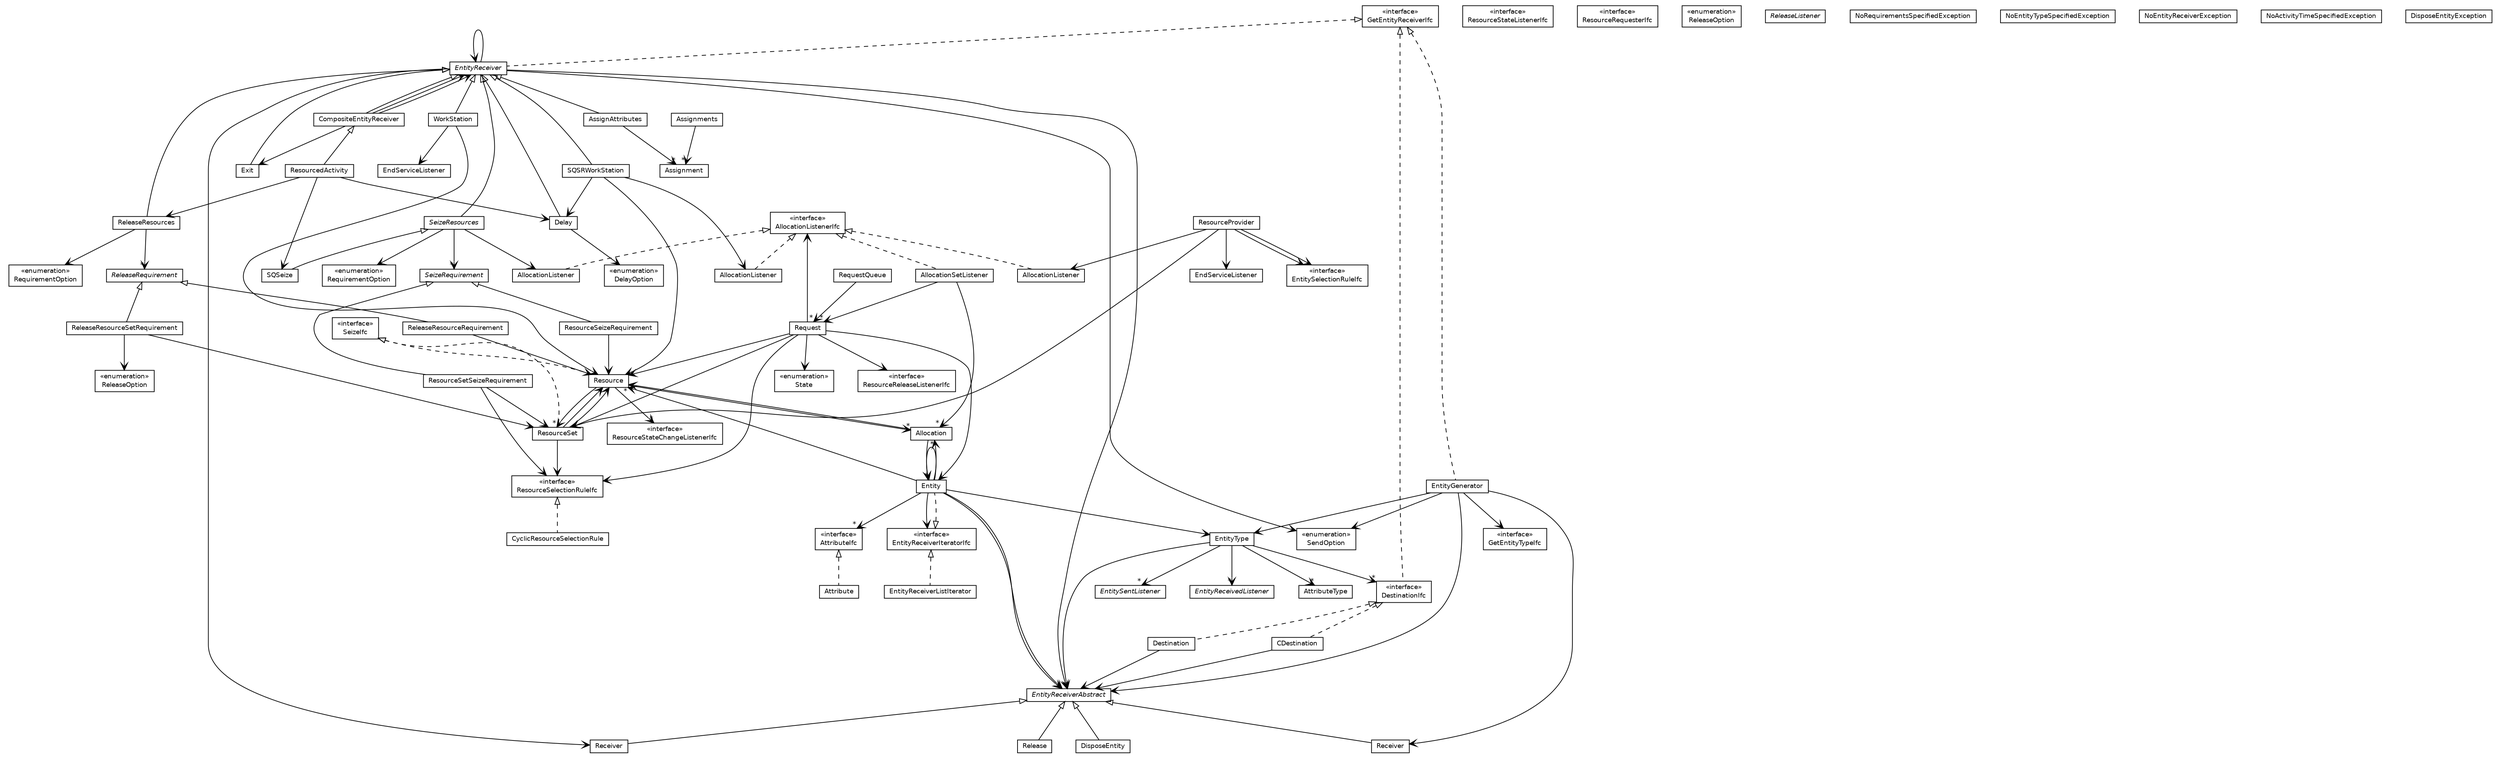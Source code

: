 #!/usr/local/bin/dot
#
# Class diagram 
# Generated by UMLGraph version 5.4 (http://www.umlgraph.org/)
#

digraph G {
	edge [fontname="Helvetica",fontsize=10,labelfontname="Helvetica",labelfontsize=10];
	node [fontname="Helvetica",fontsize=10,shape=plaintext];
	nodesep=0.25;
	ranksep=0.5;
	// jsl.modeling.elements.resource.WorkStation
	c3236 [label=<<table title="jsl.modeling.elements.resource.WorkStation" border="0" cellborder="1" cellspacing="0" cellpadding="2" port="p" href="./WorkStation.html">
		<tr><td><table border="0" cellspacing="0" cellpadding="1">
<tr><td align="center" balign="center"> WorkStation </td></tr>
		</table></td></tr>
		</table>>, URL="./WorkStation.html", fontname="Helvetica", fontcolor="black", fontsize=9.0];
	// jsl.modeling.elements.resource.WorkStation.EndServiceListener
	c3237 [label=<<table title="jsl.modeling.elements.resource.WorkStation.EndServiceListener" border="0" cellborder="1" cellspacing="0" cellpadding="2" port="p" href="./WorkStation.EndServiceListener.html">
		<tr><td><table border="0" cellspacing="0" cellpadding="1">
<tr><td align="center" balign="center"> EndServiceListener </td></tr>
		</table></td></tr>
		</table>>, URL="./WorkStation.EndServiceListener.html", fontname="Helvetica", fontcolor="black", fontsize=9.0];
	// jsl.modeling.elements.resource.SQSRWorkStation
	c3238 [label=<<table title="jsl.modeling.elements.resource.SQSRWorkStation" border="0" cellborder="1" cellspacing="0" cellpadding="2" port="p" href="./SQSRWorkStation.html">
		<tr><td><table border="0" cellspacing="0" cellpadding="1">
<tr><td align="center" balign="center"> SQSRWorkStation </td></tr>
		</table></td></tr>
		</table>>, URL="./SQSRWorkStation.html", fontname="Helvetica", fontcolor="black", fontsize=9.0];
	// jsl.modeling.elements.resource.SQSRWorkStation.AllocationListener
	c3239 [label=<<table title="jsl.modeling.elements.resource.SQSRWorkStation.AllocationListener" border="0" cellborder="1" cellspacing="0" cellpadding="2" port="p" href="./SQSRWorkStation.AllocationListener.html">
		<tr><td><table border="0" cellspacing="0" cellpadding="1">
<tr><td align="center" balign="center"> AllocationListener </td></tr>
		</table></td></tr>
		</table>>, URL="./SQSRWorkStation.AllocationListener.html", fontname="Helvetica", fontcolor="black", fontsize=9.0];
	// jsl.modeling.elements.resource.SQSRWorkStation.Release
	c3240 [label=<<table title="jsl.modeling.elements.resource.SQSRWorkStation.Release" border="0" cellborder="1" cellspacing="0" cellpadding="2" port="p" href="./SQSRWorkStation.Release.html">
		<tr><td><table border="0" cellspacing="0" cellpadding="1">
<tr><td align="center" balign="center"> Release </td></tr>
		</table></td></tr>
		</table>>, URL="./SQSRWorkStation.Release.html", fontname="Helvetica", fontcolor="black", fontsize=9.0];
	// jsl.modeling.elements.resource.SQSeize
	c3241 [label=<<table title="jsl.modeling.elements.resource.SQSeize" border="0" cellborder="1" cellspacing="0" cellpadding="2" port="p" href="./SQSeize.html">
		<tr><td><table border="0" cellspacing="0" cellpadding="1">
<tr><td align="center" balign="center"> SQSeize </td></tr>
		</table></td></tr>
		</table>>, URL="./SQSeize.html", fontname="Helvetica", fontcolor="black", fontsize=9.0];
	// jsl.modeling.elements.resource.SeizeResources
	c3242 [label=<<table title="jsl.modeling.elements.resource.SeizeResources" border="0" cellborder="1" cellspacing="0" cellpadding="2" port="p" href="./SeizeResources.html">
		<tr><td><table border="0" cellspacing="0" cellpadding="1">
<tr><td align="center" balign="center"><font face="Helvetica-Oblique"> SeizeResources </font></td></tr>
		</table></td></tr>
		</table>>, URL="./SeizeResources.html", fontname="Helvetica", fontcolor="black", fontsize=9.0];
	// jsl.modeling.elements.resource.SeizeResources.RequirementOption
	c3243 [label=<<table title="jsl.modeling.elements.resource.SeizeResources.RequirementOption" border="0" cellborder="1" cellspacing="0" cellpadding="2" port="p" href="./SeizeResources.RequirementOption.html">
		<tr><td><table border="0" cellspacing="0" cellpadding="1">
<tr><td align="center" balign="center"> &#171;enumeration&#187; </td></tr>
<tr><td align="center" balign="center"> RequirementOption </td></tr>
		</table></td></tr>
		</table>>, URL="./SeizeResources.RequirementOption.html", fontname="Helvetica", fontcolor="black", fontsize=9.0];
	// jsl.modeling.elements.resource.SeizeResources.AllocationListener
	c3244 [label=<<table title="jsl.modeling.elements.resource.SeizeResources.AllocationListener" border="0" cellborder="1" cellspacing="0" cellpadding="2" port="p" href="./SeizeResources.AllocationListener.html">
		<tr><td><table border="0" cellspacing="0" cellpadding="1">
<tr><td align="center" balign="center"> AllocationListener </td></tr>
		</table></td></tr>
		</table>>, URL="./SeizeResources.AllocationListener.html", fontname="Helvetica", fontcolor="black", fontsize=9.0];
	// jsl.modeling.elements.resource.SeizeResources.AllocationSetListener
	c3245 [label=<<table title="jsl.modeling.elements.resource.SeizeResources.AllocationSetListener" border="0" cellborder="1" cellspacing="0" cellpadding="2" port="p" href="./SeizeResources.AllocationSetListener.html">
		<tr><td><table border="0" cellspacing="0" cellpadding="1">
<tr><td align="center" balign="center"> AllocationSetListener </td></tr>
		</table></td></tr>
		</table>>, URL="./SeizeResources.AllocationSetListener.html", fontname="Helvetica", fontcolor="black", fontsize=9.0];
	// jsl.modeling.elements.resource.SeizeRequirement
	c3246 [label=<<table title="jsl.modeling.elements.resource.SeizeRequirement" border="0" cellborder="1" cellspacing="0" cellpadding="2" port="p" href="./SeizeRequirement.html">
		<tr><td><table border="0" cellspacing="0" cellpadding="1">
<tr><td align="center" balign="center"><font face="Helvetica-Oblique"> SeizeRequirement </font></td></tr>
		</table></td></tr>
		</table>>, URL="./SeizeRequirement.html", fontname="Helvetica", fontcolor="black", fontsize=9.0];
	// jsl.modeling.elements.resource.SeizeIfc
	c3247 [label=<<table title="jsl.modeling.elements.resource.SeizeIfc" border="0" cellborder="1" cellspacing="0" cellpadding="2" port="p" href="./SeizeIfc.html">
		<tr><td><table border="0" cellspacing="0" cellpadding="1">
<tr><td align="center" balign="center"> &#171;interface&#187; </td></tr>
<tr><td align="center" balign="center"> SeizeIfc </td></tr>
		</table></td></tr>
		</table>>, URL="./SeizeIfc.html", fontname="Helvetica", fontcolor="black", fontsize=9.0];
	// jsl.modeling.elements.resource.ResourceStateListenerIfc
	c3248 [label=<<table title="jsl.modeling.elements.resource.ResourceStateListenerIfc" border="0" cellborder="1" cellspacing="0" cellpadding="2" port="p" href="./ResourceStateListenerIfc.html">
		<tr><td><table border="0" cellspacing="0" cellpadding="1">
<tr><td align="center" balign="center"> &#171;interface&#187; </td></tr>
<tr><td align="center" balign="center"> ResourceStateListenerIfc </td></tr>
		</table></td></tr>
		</table>>, URL="./ResourceStateListenerIfc.html", fontname="Helvetica", fontcolor="black", fontsize=9.0];
	// jsl.modeling.elements.resource.ResourceStateChangeListenerIfc
	c3249 [label=<<table title="jsl.modeling.elements.resource.ResourceStateChangeListenerIfc" border="0" cellborder="1" cellspacing="0" cellpadding="2" port="p" href="./ResourceStateChangeListenerIfc.html">
		<tr><td><table border="0" cellspacing="0" cellpadding="1">
<tr><td align="center" balign="center"> &#171;interface&#187; </td></tr>
<tr><td align="center" balign="center"> ResourceStateChangeListenerIfc </td></tr>
		</table></td></tr>
		</table>>, URL="./ResourceStateChangeListenerIfc.html", fontname="Helvetica", fontcolor="black", fontsize=9.0];
	// jsl.modeling.elements.resource.ResourceSetSeizeRequirement
	c3250 [label=<<table title="jsl.modeling.elements.resource.ResourceSetSeizeRequirement" border="0" cellborder="1" cellspacing="0" cellpadding="2" port="p" href="./ResourceSetSeizeRequirement.html">
		<tr><td><table border="0" cellspacing="0" cellpadding="1">
<tr><td align="center" balign="center"> ResourceSetSeizeRequirement </td></tr>
		</table></td></tr>
		</table>>, URL="./ResourceSetSeizeRequirement.html", fontname="Helvetica", fontcolor="black", fontsize=9.0];
	// jsl.modeling.elements.resource.ResourceSet
	c3251 [label=<<table title="jsl.modeling.elements.resource.ResourceSet" border="0" cellborder="1" cellspacing="0" cellpadding="2" port="p" href="./ResourceSet.html">
		<tr><td><table border="0" cellspacing="0" cellpadding="1">
<tr><td align="center" balign="center"> ResourceSet </td></tr>
		</table></td></tr>
		</table>>, URL="./ResourceSet.html", fontname="Helvetica", fontcolor="black", fontsize=9.0];
	// jsl.modeling.elements.resource.ResourceSelectionRuleIfc
	c3252 [label=<<table title="jsl.modeling.elements.resource.ResourceSelectionRuleIfc" border="0" cellborder="1" cellspacing="0" cellpadding="2" port="p" href="./ResourceSelectionRuleIfc.html">
		<tr><td><table border="0" cellspacing="0" cellpadding="1">
<tr><td align="center" balign="center"> &#171;interface&#187; </td></tr>
<tr><td align="center" balign="center"> ResourceSelectionRuleIfc </td></tr>
		</table></td></tr>
		</table>>, URL="./ResourceSelectionRuleIfc.html", fontname="Helvetica", fontcolor="black", fontsize=9.0];
	// jsl.modeling.elements.resource.ResourceSeizeRequirement
	c3253 [label=<<table title="jsl.modeling.elements.resource.ResourceSeizeRequirement" border="0" cellborder="1" cellspacing="0" cellpadding="2" port="p" href="./ResourceSeizeRequirement.html">
		<tr><td><table border="0" cellspacing="0" cellpadding="1">
<tr><td align="center" balign="center"> ResourceSeizeRequirement </td></tr>
		</table></td></tr>
		</table>>, URL="./ResourceSeizeRequirement.html", fontname="Helvetica", fontcolor="black", fontsize=9.0];
	// jsl.modeling.elements.resource.ResourceRequesterIfc
	c3254 [label=<<table title="jsl.modeling.elements.resource.ResourceRequesterIfc" border="0" cellborder="1" cellspacing="0" cellpadding="2" port="p" href="./ResourceRequesterIfc.html">
		<tr><td><table border="0" cellspacing="0" cellpadding="1">
<tr><td align="center" balign="center"> &#171;interface&#187; </td></tr>
<tr><td align="center" balign="center"> ResourceRequesterIfc </td></tr>
		</table></td></tr>
		</table>>, URL="./ResourceRequesterIfc.html", fontname="Helvetica", fontcolor="black", fontsize=9.0];
	// jsl.modeling.elements.resource.ResourceReleaseListenerIfc
	c3255 [label=<<table title="jsl.modeling.elements.resource.ResourceReleaseListenerIfc" border="0" cellborder="1" cellspacing="0" cellpadding="2" port="p" href="./ResourceReleaseListenerIfc.html">
		<tr><td><table border="0" cellspacing="0" cellpadding="1">
<tr><td align="center" balign="center"> &#171;interface&#187; </td></tr>
<tr><td align="center" balign="center"> ResourceReleaseListenerIfc </td></tr>
		</table></td></tr>
		</table>>, URL="./ResourceReleaseListenerIfc.html", fontname="Helvetica", fontcolor="black", fontsize=9.0];
	// jsl.modeling.elements.resource.ResourceProvider
	c3256 [label=<<table title="jsl.modeling.elements.resource.ResourceProvider" border="0" cellborder="1" cellspacing="0" cellpadding="2" port="p" href="./ResourceProvider.html">
		<tr><td><table border="0" cellspacing="0" cellpadding="1">
<tr><td align="center" balign="center"> ResourceProvider </td></tr>
		</table></td></tr>
		</table>>, URL="./ResourceProvider.html", fontname="Helvetica", fontcolor="black", fontsize=9.0];
	// jsl.modeling.elements.resource.ResourceProvider.EndServiceListener
	c3257 [label=<<table title="jsl.modeling.elements.resource.ResourceProvider.EndServiceListener" border="0" cellborder="1" cellspacing="0" cellpadding="2" port="p" href="./ResourceProvider.EndServiceListener.html">
		<tr><td><table border="0" cellspacing="0" cellpadding="1">
<tr><td align="center" balign="center"> EndServiceListener </td></tr>
		</table></td></tr>
		</table>>, URL="./ResourceProvider.EndServiceListener.html", fontname="Helvetica", fontcolor="black", fontsize=9.0];
	// jsl.modeling.elements.resource.ResourceProvider.AllocationListener
	c3258 [label=<<table title="jsl.modeling.elements.resource.ResourceProvider.AllocationListener" border="0" cellborder="1" cellspacing="0" cellpadding="2" port="p" href="./ResourceProvider.AllocationListener.html">
		<tr><td><table border="0" cellspacing="0" cellpadding="1">
<tr><td align="center" balign="center"> AllocationListener </td></tr>
		</table></td></tr>
		</table>>, URL="./ResourceProvider.AllocationListener.html", fontname="Helvetica", fontcolor="black", fontsize=9.0];
	// jsl.modeling.elements.resource.ResourcedActivity
	c3259 [label=<<table title="jsl.modeling.elements.resource.ResourcedActivity" border="0" cellborder="1" cellspacing="0" cellpadding="2" port="p" href="./ResourcedActivity.html">
		<tr><td><table border="0" cellspacing="0" cellpadding="1">
<tr><td align="center" balign="center"> ResourcedActivity </td></tr>
		</table></td></tr>
		</table>>, URL="./ResourcedActivity.html", fontname="Helvetica", fontcolor="black", fontsize=9.0];
	// jsl.modeling.elements.resource.Resource
	c3260 [label=<<table title="jsl.modeling.elements.resource.Resource" border="0" cellborder="1" cellspacing="0" cellpadding="2" port="p" href="./Resource.html">
		<tr><td><table border="0" cellspacing="0" cellpadding="1">
<tr><td align="center" balign="center"> Resource </td></tr>
		</table></td></tr>
		</table>>, URL="./Resource.html", fontname="Helvetica", fontcolor="black", fontsize=9.0];
	// jsl.modeling.elements.resource.RequestQueue
	c3261 [label=<<table title="jsl.modeling.elements.resource.RequestQueue" border="0" cellborder="1" cellspacing="0" cellpadding="2" port="p" href="./RequestQueue.html">
		<tr><td><table border="0" cellspacing="0" cellpadding="1">
<tr><td align="center" balign="center"> RequestQueue </td></tr>
		</table></td></tr>
		</table>>, URL="./RequestQueue.html", fontname="Helvetica", fontcolor="black", fontsize=9.0];
	// jsl.modeling.elements.resource.Request
	c3262 [label=<<table title="jsl.modeling.elements.resource.Request" border="0" cellborder="1" cellspacing="0" cellpadding="2" port="p" href="./Request.html">
		<tr><td><table border="0" cellspacing="0" cellpadding="1">
<tr><td align="center" balign="center"> Request </td></tr>
		</table></td></tr>
		</table>>, URL="./Request.html", fontname="Helvetica", fontcolor="black", fontsize=9.0];
	// jsl.modeling.elements.resource.Request.State
	c3263 [label=<<table title="jsl.modeling.elements.resource.Request.State" border="0" cellborder="1" cellspacing="0" cellpadding="2" port="p" href="./Request.State.html">
		<tr><td><table border="0" cellspacing="0" cellpadding="1">
<tr><td align="center" balign="center"> &#171;enumeration&#187; </td></tr>
<tr><td align="center" balign="center"> State </td></tr>
		</table></td></tr>
		</table>>, URL="./Request.State.html", fontname="Helvetica", fontcolor="black", fontsize=9.0];
	// jsl.modeling.elements.resource.ReleaseResourceSetRequirement
	c3264 [label=<<table title="jsl.modeling.elements.resource.ReleaseResourceSetRequirement" border="0" cellborder="1" cellspacing="0" cellpadding="2" port="p" href="./ReleaseResourceSetRequirement.html">
		<tr><td><table border="0" cellspacing="0" cellpadding="1">
<tr><td align="center" balign="center"> ReleaseResourceSetRequirement </td></tr>
		</table></td></tr>
		</table>>, URL="./ReleaseResourceSetRequirement.html", fontname="Helvetica", fontcolor="black", fontsize=9.0];
	// jsl.modeling.elements.resource.ReleaseResourceSetRequirement.ReleaseOption
	c3265 [label=<<table title="jsl.modeling.elements.resource.ReleaseResourceSetRequirement.ReleaseOption" border="0" cellborder="1" cellspacing="0" cellpadding="2" port="p" href="./ReleaseResourceSetRequirement.ReleaseOption.html">
		<tr><td><table border="0" cellspacing="0" cellpadding="1">
<tr><td align="center" balign="center"> &#171;enumeration&#187; </td></tr>
<tr><td align="center" balign="center"> ReleaseOption </td></tr>
		</table></td></tr>
		</table>>, URL="./ReleaseResourceSetRequirement.ReleaseOption.html", fontname="Helvetica", fontcolor="black", fontsize=9.0];
	// jsl.modeling.elements.resource.ReleaseResources
	c3266 [label=<<table title="jsl.modeling.elements.resource.ReleaseResources" border="0" cellborder="1" cellspacing="0" cellpadding="2" port="p" href="./ReleaseResources.html">
		<tr><td><table border="0" cellspacing="0" cellpadding="1">
<tr><td align="center" balign="center"> ReleaseResources </td></tr>
		</table></td></tr>
		</table>>, URL="./ReleaseResources.html", fontname="Helvetica", fontcolor="black", fontsize=9.0];
	// jsl.modeling.elements.resource.ReleaseResources.RequirementOption
	c3267 [label=<<table title="jsl.modeling.elements.resource.ReleaseResources.RequirementOption" border="0" cellborder="1" cellspacing="0" cellpadding="2" port="p" href="./ReleaseResources.RequirementOption.html">
		<tr><td><table border="0" cellspacing="0" cellpadding="1">
<tr><td align="center" balign="center"> &#171;enumeration&#187; </td></tr>
<tr><td align="center" balign="center"> RequirementOption </td></tr>
		</table></td></tr>
		</table>>, URL="./ReleaseResources.RequirementOption.html", fontname="Helvetica", fontcolor="black", fontsize=9.0];
	// jsl.modeling.elements.resource.ReleaseResourceRequirement
	c3268 [label=<<table title="jsl.modeling.elements.resource.ReleaseResourceRequirement" border="0" cellborder="1" cellspacing="0" cellpadding="2" port="p" href="./ReleaseResourceRequirement.html">
		<tr><td><table border="0" cellspacing="0" cellpadding="1">
<tr><td align="center" balign="center"> ReleaseResourceRequirement </td></tr>
		</table></td></tr>
		</table>>, URL="./ReleaseResourceRequirement.html", fontname="Helvetica", fontcolor="black", fontsize=9.0];
	// jsl.modeling.elements.resource.ReleaseRequirement
	c3269 [label=<<table title="jsl.modeling.elements.resource.ReleaseRequirement" border="0" cellborder="1" cellspacing="0" cellpadding="2" port="p" href="./ReleaseRequirement.html">
		<tr><td><table border="0" cellspacing="0" cellpadding="1">
<tr><td align="center" balign="center"><font face="Helvetica-Oblique"> ReleaseRequirement </font></td></tr>
		</table></td></tr>
		</table>>, URL="./ReleaseRequirement.html", fontname="Helvetica", fontcolor="black", fontsize=9.0];
	// jsl.modeling.elements.resource.ReleaseRequirement.ReleaseOption
	c3270 [label=<<table title="jsl.modeling.elements.resource.ReleaseRequirement.ReleaseOption" border="0" cellborder="1" cellspacing="0" cellpadding="2" port="p" href="./ReleaseRequirement.ReleaseOption.html">
		<tr><td><table border="0" cellspacing="0" cellpadding="1">
<tr><td align="center" balign="center"> &#171;enumeration&#187; </td></tr>
<tr><td align="center" balign="center"> ReleaseOption </td></tr>
		</table></td></tr>
		</table>>, URL="./ReleaseRequirement.ReleaseOption.html", fontname="Helvetica", fontcolor="black", fontsize=9.0];
	// jsl.modeling.elements.resource.ReleaseListener
	c3271 [label=<<table title="jsl.modeling.elements.resource.ReleaseListener" border="0" cellborder="1" cellspacing="0" cellpadding="2" port="p" href="./ReleaseListener.html">
		<tr><td><table border="0" cellspacing="0" cellpadding="1">
<tr><td align="center" balign="center"><font face="Helvetica-Oblique"> ReleaseListener </font></td></tr>
		</table></td></tr>
		</table>>, URL="./ReleaseListener.html", fontname="Helvetica", fontcolor="black", fontsize=9.0];
	// jsl.modeling.elements.resource.NoRequirementsSpecifiedException
	c3272 [label=<<table title="jsl.modeling.elements.resource.NoRequirementsSpecifiedException" border="0" cellborder="1" cellspacing="0" cellpadding="2" port="p" href="./NoRequirementsSpecifiedException.html">
		<tr><td><table border="0" cellspacing="0" cellpadding="1">
<tr><td align="center" balign="center"> NoRequirementsSpecifiedException </td></tr>
		</table></td></tr>
		</table>>, URL="./NoRequirementsSpecifiedException.html", fontname="Helvetica", fontcolor="black", fontsize=9.0];
	// jsl.modeling.elements.resource.NoEntityTypeSpecifiedException
	c3273 [label=<<table title="jsl.modeling.elements.resource.NoEntityTypeSpecifiedException" border="0" cellborder="1" cellspacing="0" cellpadding="2" port="p" href="./NoEntityTypeSpecifiedException.html">
		<tr><td><table border="0" cellspacing="0" cellpadding="1">
<tr><td align="center" balign="center"> NoEntityTypeSpecifiedException </td></tr>
		</table></td></tr>
		</table>>, URL="./NoEntityTypeSpecifiedException.html", fontname="Helvetica", fontcolor="black", fontsize=9.0];
	// jsl.modeling.elements.resource.NoEntityReceiverException
	c3274 [label=<<table title="jsl.modeling.elements.resource.NoEntityReceiverException" border="0" cellborder="1" cellspacing="0" cellpadding="2" port="p" href="./NoEntityReceiverException.html">
		<tr><td><table border="0" cellspacing="0" cellpadding="1">
<tr><td align="center" balign="center"> NoEntityReceiverException </td></tr>
		</table></td></tr>
		</table>>, URL="./NoEntityReceiverException.html", fontname="Helvetica", fontcolor="black", fontsize=9.0];
	// jsl.modeling.elements.resource.NoActivityTimeSpecifiedException
	c3275 [label=<<table title="jsl.modeling.elements.resource.NoActivityTimeSpecifiedException" border="0" cellborder="1" cellspacing="0" cellpadding="2" port="p" href="./NoActivityTimeSpecifiedException.html">
		<tr><td><table border="0" cellspacing="0" cellpadding="1">
<tr><td align="center" balign="center"> NoActivityTimeSpecifiedException </td></tr>
		</table></td></tr>
		</table>>, URL="./NoActivityTimeSpecifiedException.html", fontname="Helvetica", fontcolor="black", fontsize=9.0];
	// jsl.modeling.elements.resource.GetEntityTypeIfc
	c3276 [label=<<table title="jsl.modeling.elements.resource.GetEntityTypeIfc" border="0" cellborder="1" cellspacing="0" cellpadding="2" port="p" href="./GetEntityTypeIfc.html">
		<tr><td><table border="0" cellspacing="0" cellpadding="1">
<tr><td align="center" balign="center"> &#171;interface&#187; </td></tr>
<tr><td align="center" balign="center"> GetEntityTypeIfc </td></tr>
		</table></td></tr>
		</table>>, URL="./GetEntityTypeIfc.html", fontname="Helvetica", fontcolor="black", fontsize=9.0];
	// jsl.modeling.elements.resource.GetEntityReceiverIfc
	c3277 [label=<<table title="jsl.modeling.elements.resource.GetEntityReceiverIfc" border="0" cellborder="1" cellspacing="0" cellpadding="2" port="p" href="./GetEntityReceiverIfc.html">
		<tr><td><table border="0" cellspacing="0" cellpadding="1">
<tr><td align="center" balign="center"> &#171;interface&#187; </td></tr>
<tr><td align="center" balign="center"> GetEntityReceiverIfc </td></tr>
		</table></td></tr>
		</table>>, URL="./GetEntityReceiverIfc.html", fontname="Helvetica", fontcolor="black", fontsize=9.0];
	// jsl.modeling.elements.resource.EntityType
	c3278 [label=<<table title="jsl.modeling.elements.resource.EntityType" border="0" cellborder="1" cellspacing="0" cellpadding="2" port="p" href="./EntityType.html">
		<tr><td><table border="0" cellspacing="0" cellpadding="1">
<tr><td align="center" balign="center"> EntityType </td></tr>
		</table></td></tr>
		</table>>, URL="./EntityType.html", fontname="Helvetica", fontcolor="black", fontsize=9.0];
	// jsl.modeling.elements.resource.EntityType.SendOption
	c3279 [label=<<table title="jsl.modeling.elements.resource.EntityType.SendOption" border="0" cellborder="1" cellspacing="0" cellpadding="2" port="p" href="./EntityType.SendOption.html">
		<tr><td><table border="0" cellspacing="0" cellpadding="1">
<tr><td align="center" balign="center"> &#171;enumeration&#187; </td></tr>
<tr><td align="center" balign="center"> SendOption </td></tr>
		</table></td></tr>
		</table>>, URL="./EntityType.SendOption.html", fontname="Helvetica", fontcolor="black", fontsize=9.0];
	// jsl.modeling.elements.resource.EntityType.Destination
	c3280 [label=<<table title="jsl.modeling.elements.resource.EntityType.Destination" border="0" cellborder="1" cellspacing="0" cellpadding="2" port="p" href="./EntityType.Destination.html">
		<tr><td><table border="0" cellspacing="0" cellpadding="1">
<tr><td align="center" balign="center"> Destination </td></tr>
		</table></td></tr>
		</table>>, URL="./EntityType.Destination.html", fontname="Helvetica", fontcolor="black", fontsize=9.0];
	// jsl.modeling.elements.resource.EntityType.CDestination
	c3281 [label=<<table title="jsl.modeling.elements.resource.EntityType.CDestination" border="0" cellborder="1" cellspacing="0" cellpadding="2" port="p" href="./EntityType.CDestination.html">
		<tr><td><table border="0" cellspacing="0" cellpadding="1">
<tr><td align="center" balign="center"> CDestination </td></tr>
		</table></td></tr>
		</table>>, URL="./EntityType.CDestination.html", fontname="Helvetica", fontcolor="black", fontsize=9.0];
	// jsl.modeling.elements.resource.EntitySentListener
	c3282 [label=<<table title="jsl.modeling.elements.resource.EntitySentListener" border="0" cellborder="1" cellspacing="0" cellpadding="2" port="p" href="./EntitySentListener.html">
		<tr><td><table border="0" cellspacing="0" cellpadding="1">
<tr><td align="center" balign="center"><font face="Helvetica-Oblique"> EntitySentListener </font></td></tr>
		</table></td></tr>
		</table>>, URL="./EntitySentListener.html", fontname="Helvetica", fontcolor="black", fontsize=9.0];
	// jsl.modeling.elements.resource.EntitySelectionRuleIfc
	c3283 [label=<<table title="jsl.modeling.elements.resource.EntitySelectionRuleIfc" border="0" cellborder="1" cellspacing="0" cellpadding="2" port="p" href="./EntitySelectionRuleIfc.html">
		<tr><td><table border="0" cellspacing="0" cellpadding="1">
<tr><td align="center" balign="center"> &#171;interface&#187; </td></tr>
<tr><td align="center" balign="center"> EntitySelectionRuleIfc </td></tr>
		</table></td></tr>
		</table>>, URL="./EntitySelectionRuleIfc.html", fontname="Helvetica", fontcolor="black", fontsize=9.0];
	// jsl.modeling.elements.resource.EntityReceiverListIterator
	c3284 [label=<<table title="jsl.modeling.elements.resource.EntityReceiverListIterator" border="0" cellborder="1" cellspacing="0" cellpadding="2" port="p" href="./EntityReceiverListIterator.html">
		<tr><td><table border="0" cellspacing="0" cellpadding="1">
<tr><td align="center" balign="center"> EntityReceiverListIterator </td></tr>
		</table></td></tr>
		</table>>, URL="./EntityReceiverListIterator.html", fontname="Helvetica", fontcolor="black", fontsize=9.0];
	// jsl.modeling.elements.resource.EntityReceiverIteratorIfc
	c3285 [label=<<table title="jsl.modeling.elements.resource.EntityReceiverIteratorIfc" border="0" cellborder="1" cellspacing="0" cellpadding="2" port="p" href="./EntityReceiverIteratorIfc.html">
		<tr><td><table border="0" cellspacing="0" cellpadding="1">
<tr><td align="center" balign="center"> &#171;interface&#187; </td></tr>
<tr><td align="center" balign="center"> EntityReceiverIteratorIfc </td></tr>
		</table></td></tr>
		</table>>, URL="./EntityReceiverIteratorIfc.html", fontname="Helvetica", fontcolor="black", fontsize=9.0];
	// jsl.modeling.elements.resource.EntityReceiverAbstract
	c3286 [label=<<table title="jsl.modeling.elements.resource.EntityReceiverAbstract" border="0" cellborder="1" cellspacing="0" cellpadding="2" port="p" href="./EntityReceiverAbstract.html">
		<tr><td><table border="0" cellspacing="0" cellpadding="1">
<tr><td align="center" balign="center"><font face="Helvetica-Oblique"> EntityReceiverAbstract </font></td></tr>
		</table></td></tr>
		</table>>, URL="./EntityReceiverAbstract.html", fontname="Helvetica", fontcolor="black", fontsize=9.0];
	// jsl.modeling.elements.resource.EntityReceiver
	c3287 [label=<<table title="jsl.modeling.elements.resource.EntityReceiver" border="0" cellborder="1" cellspacing="0" cellpadding="2" port="p" href="./EntityReceiver.html">
		<tr><td><table border="0" cellspacing="0" cellpadding="1">
<tr><td align="center" balign="center"><font face="Helvetica-Oblique"> EntityReceiver </font></td></tr>
		</table></td></tr>
		</table>>, URL="./EntityReceiver.html", fontname="Helvetica", fontcolor="black", fontsize=9.0];
	// jsl.modeling.elements.resource.EntityReceiver.Receiver
	c3288 [label=<<table title="jsl.modeling.elements.resource.EntityReceiver.Receiver" border="0" cellborder="1" cellspacing="0" cellpadding="2" port="p" href="./EntityReceiver.Receiver.html">
		<tr><td><table border="0" cellspacing="0" cellpadding="1">
<tr><td align="center" balign="center"> Receiver </td></tr>
		</table></td></tr>
		</table>>, URL="./EntityReceiver.Receiver.html", fontname="Helvetica", fontcolor="black", fontsize=9.0];
	// jsl.modeling.elements.resource.EntityReceivedListener
	c3289 [label=<<table title="jsl.modeling.elements.resource.EntityReceivedListener" border="0" cellborder="1" cellspacing="0" cellpadding="2" port="p" href="./EntityReceivedListener.html">
		<tr><td><table border="0" cellspacing="0" cellpadding="1">
<tr><td align="center" balign="center"><font face="Helvetica-Oblique"> EntityReceivedListener </font></td></tr>
		</table></td></tr>
		</table>>, URL="./EntityReceivedListener.html", fontname="Helvetica", fontcolor="black", fontsize=9.0];
	// jsl.modeling.elements.resource.EntityGenerator
	c3290 [label=<<table title="jsl.modeling.elements.resource.EntityGenerator" border="0" cellborder="1" cellspacing="0" cellpadding="2" port="p" href="./EntityGenerator.html">
		<tr><td><table border="0" cellspacing="0" cellpadding="1">
<tr><td align="center" balign="center"> EntityGenerator </td></tr>
		</table></td></tr>
		</table>>, URL="./EntityGenerator.html", fontname="Helvetica", fontcolor="black", fontsize=9.0];
	// jsl.modeling.elements.resource.EntityGenerator.Receiver
	c3291 [label=<<table title="jsl.modeling.elements.resource.EntityGenerator.Receiver" border="0" cellborder="1" cellspacing="0" cellpadding="2" port="p" href="./EntityGenerator.Receiver.html">
		<tr><td><table border="0" cellspacing="0" cellpadding="1">
<tr><td align="center" balign="center"> Receiver </td></tr>
		</table></td></tr>
		</table>>, URL="./EntityGenerator.Receiver.html", fontname="Helvetica", fontcolor="black", fontsize=9.0];
	// jsl.modeling.elements.resource.Entity
	c3292 [label=<<table title="jsl.modeling.elements.resource.Entity" border="0" cellborder="1" cellspacing="0" cellpadding="2" port="p" href="./Entity.html">
		<tr><td><table border="0" cellspacing="0" cellpadding="1">
<tr><td align="center" balign="center"> Entity </td></tr>
		</table></td></tr>
		</table>>, URL="./Entity.html", fontname="Helvetica", fontcolor="black", fontsize=9.0];
	// jsl.modeling.elements.resource.DisposeEntityException
	c3293 [label=<<table title="jsl.modeling.elements.resource.DisposeEntityException" border="0" cellborder="1" cellspacing="0" cellpadding="2" port="p" href="./DisposeEntityException.html">
		<tr><td><table border="0" cellspacing="0" cellpadding="1">
<tr><td align="center" balign="center"> DisposeEntityException </td></tr>
		</table></td></tr>
		</table>>, URL="./DisposeEntityException.html", fontname="Helvetica", fontcolor="black", fontsize=9.0];
	// jsl.modeling.elements.resource.DisposeEntity
	c3294 [label=<<table title="jsl.modeling.elements.resource.DisposeEntity" border="0" cellborder="1" cellspacing="0" cellpadding="2" port="p" href="./DisposeEntity.html">
		<tr><td><table border="0" cellspacing="0" cellpadding="1">
<tr><td align="center" balign="center"> DisposeEntity </td></tr>
		</table></td></tr>
		</table>>, URL="./DisposeEntity.html", fontname="Helvetica", fontcolor="black", fontsize=9.0];
	// jsl.modeling.elements.resource.DestinationIfc
	c3295 [label=<<table title="jsl.modeling.elements.resource.DestinationIfc" border="0" cellborder="1" cellspacing="0" cellpadding="2" port="p" href="./DestinationIfc.html">
		<tr><td><table border="0" cellspacing="0" cellpadding="1">
<tr><td align="center" balign="center"> &#171;interface&#187; </td></tr>
<tr><td align="center" balign="center"> DestinationIfc </td></tr>
		</table></td></tr>
		</table>>, URL="./DestinationIfc.html", fontname="Helvetica", fontcolor="black", fontsize=9.0];
	// jsl.modeling.elements.resource.Delay
	c3296 [label=<<table title="jsl.modeling.elements.resource.Delay" border="0" cellborder="1" cellspacing="0" cellpadding="2" port="p" href="./Delay.html">
		<tr><td><table border="0" cellspacing="0" cellpadding="1">
<tr><td align="center" balign="center"> Delay </td></tr>
		</table></td></tr>
		</table>>, URL="./Delay.html", fontname="Helvetica", fontcolor="black", fontsize=9.0];
	// jsl.modeling.elements.resource.Delay.DelayOption
	c3297 [label=<<table title="jsl.modeling.elements.resource.Delay.DelayOption" border="0" cellborder="1" cellspacing="0" cellpadding="2" port="p" href="./Delay.DelayOption.html">
		<tr><td><table border="0" cellspacing="0" cellpadding="1">
<tr><td align="center" balign="center"> &#171;enumeration&#187; </td></tr>
<tr><td align="center" balign="center"> DelayOption </td></tr>
		</table></td></tr>
		</table>>, URL="./Delay.DelayOption.html", fontname="Helvetica", fontcolor="black", fontsize=9.0];
	// jsl.modeling.elements.resource.CyclicResourceSelectionRule
	c3298 [label=<<table title="jsl.modeling.elements.resource.CyclicResourceSelectionRule" border="0" cellborder="1" cellspacing="0" cellpadding="2" port="p" href="./CyclicResourceSelectionRule.html">
		<tr><td><table border="0" cellspacing="0" cellpadding="1">
<tr><td align="center" balign="center"> CyclicResourceSelectionRule </td></tr>
		</table></td></tr>
		</table>>, URL="./CyclicResourceSelectionRule.html", fontname="Helvetica", fontcolor="black", fontsize=9.0];
	// jsl.modeling.elements.resource.CompositeEntityReceiver
	c3299 [label=<<table title="jsl.modeling.elements.resource.CompositeEntityReceiver" border="0" cellborder="1" cellspacing="0" cellpadding="2" port="p" href="./CompositeEntityReceiver.html">
		<tr><td><table border="0" cellspacing="0" cellpadding="1">
<tr><td align="center" balign="center"> CompositeEntityReceiver </td></tr>
		</table></td></tr>
		</table>>, URL="./CompositeEntityReceiver.html", fontname="Helvetica", fontcolor="black", fontsize=9.0];
	// jsl.modeling.elements.resource.CompositeEntityReceiver.Exit
	c3300 [label=<<table title="jsl.modeling.elements.resource.CompositeEntityReceiver.Exit" border="0" cellborder="1" cellspacing="0" cellpadding="2" port="p" href="./CompositeEntityReceiver.Exit.html">
		<tr><td><table border="0" cellspacing="0" cellpadding="1">
<tr><td align="center" balign="center"> Exit </td></tr>
		</table></td></tr>
		</table>>, URL="./CompositeEntityReceiver.Exit.html", fontname="Helvetica", fontcolor="black", fontsize=9.0];
	// jsl.modeling.elements.resource.AttributeType
	c3301 [label=<<table title="jsl.modeling.elements.resource.AttributeType" border="0" cellborder="1" cellspacing="0" cellpadding="2" port="p" href="./AttributeType.html">
		<tr><td><table border="0" cellspacing="0" cellpadding="1">
<tr><td align="center" balign="center"> AttributeType </td></tr>
		</table></td></tr>
		</table>>, URL="./AttributeType.html", fontname="Helvetica", fontcolor="black", fontsize=9.0];
	// jsl.modeling.elements.resource.AttributeIfc
	c3302 [label=<<table title="jsl.modeling.elements.resource.AttributeIfc" border="0" cellborder="1" cellspacing="0" cellpadding="2" port="p" href="./AttributeIfc.html">
		<tr><td><table border="0" cellspacing="0" cellpadding="1">
<tr><td align="center" balign="center"> &#171;interface&#187; </td></tr>
<tr><td align="center" balign="center"> AttributeIfc </td></tr>
		</table></td></tr>
		</table>>, URL="./AttributeIfc.html", fontname="Helvetica", fontcolor="black", fontsize=9.0];
	// jsl.modeling.elements.resource.Attribute
	c3303 [label=<<table title="jsl.modeling.elements.resource.Attribute" border="0" cellborder="1" cellspacing="0" cellpadding="2" port="p" href="./Attribute.html">
		<tr><td><table border="0" cellspacing="0" cellpadding="1">
<tr><td align="center" balign="center"> Attribute </td></tr>
		</table></td></tr>
		</table>>, URL="./Attribute.html", fontname="Helvetica", fontcolor="black", fontsize=9.0];
	// jsl.modeling.elements.resource.Assignments
	c3304 [label=<<table title="jsl.modeling.elements.resource.Assignments" border="0" cellborder="1" cellspacing="0" cellpadding="2" port="p" href="./Assignments.html">
		<tr><td><table border="0" cellspacing="0" cellpadding="1">
<tr><td align="center" balign="center"> Assignments </td></tr>
		</table></td></tr>
		</table>>, URL="./Assignments.html", fontname="Helvetica", fontcolor="black", fontsize=9.0];
	// jsl.modeling.elements.resource.Assignment
	c3305 [label=<<table title="jsl.modeling.elements.resource.Assignment" border="0" cellborder="1" cellspacing="0" cellpadding="2" port="p" href="./Assignment.html">
		<tr><td><table border="0" cellspacing="0" cellpadding="1">
<tr><td align="center" balign="center"> Assignment </td></tr>
		</table></td></tr>
		</table>>, URL="./Assignment.html", fontname="Helvetica", fontcolor="black", fontsize=9.0];
	// jsl.modeling.elements.resource.AssignAttributes
	c3306 [label=<<table title="jsl.modeling.elements.resource.AssignAttributes" border="0" cellborder="1" cellspacing="0" cellpadding="2" port="p" href="./AssignAttributes.html">
		<tr><td><table border="0" cellspacing="0" cellpadding="1">
<tr><td align="center" balign="center"> AssignAttributes </td></tr>
		</table></td></tr>
		</table>>, URL="./AssignAttributes.html", fontname="Helvetica", fontcolor="black", fontsize=9.0];
	// jsl.modeling.elements.resource.AllocationListenerIfc
	c3307 [label=<<table title="jsl.modeling.elements.resource.AllocationListenerIfc" border="0" cellborder="1" cellspacing="0" cellpadding="2" port="p" href="./AllocationListenerIfc.html">
		<tr><td><table border="0" cellspacing="0" cellpadding="1">
<tr><td align="center" balign="center"> &#171;interface&#187; </td></tr>
<tr><td align="center" balign="center"> AllocationListenerIfc </td></tr>
		</table></td></tr>
		</table>>, URL="./AllocationListenerIfc.html", fontname="Helvetica", fontcolor="black", fontsize=9.0];
	// jsl.modeling.elements.resource.Allocation
	c3308 [label=<<table title="jsl.modeling.elements.resource.Allocation" border="0" cellborder="1" cellspacing="0" cellpadding="2" port="p" href="./Allocation.html">
		<tr><td><table border="0" cellspacing="0" cellpadding="1">
<tr><td align="center" balign="center"> Allocation </td></tr>
		</table></td></tr>
		</table>>, URL="./Allocation.html", fontname="Helvetica", fontcolor="black", fontsize=9.0];
	//jsl.modeling.elements.resource.WorkStation extends jsl.modeling.elements.resource.EntityReceiver
	c3287:p -> c3236:p [dir=back,arrowtail=empty];
	//jsl.modeling.elements.resource.SQSRWorkStation extends jsl.modeling.elements.resource.EntityReceiver
	c3287:p -> c3238:p [dir=back,arrowtail=empty];
	//jsl.modeling.elements.resource.SQSRWorkStation.AllocationListener implements jsl.modeling.elements.resource.AllocationListenerIfc
	c3307:p -> c3239:p [dir=back,arrowtail=empty,style=dashed];
	//jsl.modeling.elements.resource.SQSRWorkStation.Release extends jsl.modeling.elements.resource.EntityReceiverAbstract
	c3286:p -> c3240:p [dir=back,arrowtail=empty];
	//jsl.modeling.elements.resource.SQSeize extends jsl.modeling.elements.resource.SeizeResources
	c3242:p -> c3241:p [dir=back,arrowtail=empty];
	//jsl.modeling.elements.resource.SeizeResources extends jsl.modeling.elements.resource.EntityReceiver
	c3287:p -> c3242:p [dir=back,arrowtail=empty];
	//jsl.modeling.elements.resource.SeizeResources.AllocationListener implements jsl.modeling.elements.resource.AllocationListenerIfc
	c3307:p -> c3244:p [dir=back,arrowtail=empty,style=dashed];
	//jsl.modeling.elements.resource.SeizeResources.AllocationSetListener implements jsl.modeling.elements.resource.AllocationListenerIfc
	c3307:p -> c3245:p [dir=back,arrowtail=empty,style=dashed];
	//jsl.modeling.elements.resource.ResourceSetSeizeRequirement extends jsl.modeling.elements.resource.SeizeRequirement
	c3246:p -> c3250:p [dir=back,arrowtail=empty];
	//jsl.modeling.elements.resource.ResourceSet implements jsl.modeling.elements.resource.SeizeIfc
	c3247:p -> c3251:p [dir=back,arrowtail=empty,style=dashed];
	//jsl.modeling.elements.resource.ResourceSeizeRequirement extends jsl.modeling.elements.resource.SeizeRequirement
	c3246:p -> c3253:p [dir=back,arrowtail=empty];
	//jsl.modeling.elements.resource.ResourceProvider.AllocationListener implements jsl.modeling.elements.resource.AllocationListenerIfc
	c3307:p -> c3258:p [dir=back,arrowtail=empty,style=dashed];
	//jsl.modeling.elements.resource.ResourcedActivity extends jsl.modeling.elements.resource.CompositeEntityReceiver
	c3299:p -> c3259:p [dir=back,arrowtail=empty];
	//jsl.modeling.elements.resource.Resource implements jsl.modeling.elements.resource.SeizeIfc
	c3247:p -> c3260:p [dir=back,arrowtail=empty,style=dashed];
	//jsl.modeling.elements.resource.ReleaseResourceSetRequirement extends jsl.modeling.elements.resource.ReleaseRequirement
	c3269:p -> c3264:p [dir=back,arrowtail=empty];
	//jsl.modeling.elements.resource.ReleaseResources extends jsl.modeling.elements.resource.EntityReceiver
	c3287:p -> c3266:p [dir=back,arrowtail=empty];
	//jsl.modeling.elements.resource.ReleaseResourceRequirement extends jsl.modeling.elements.resource.ReleaseRequirement
	c3269:p -> c3268:p [dir=back,arrowtail=empty];
	//jsl.modeling.elements.resource.EntityType.Destination implements jsl.modeling.elements.resource.DestinationIfc
	c3295:p -> c3280:p [dir=back,arrowtail=empty,style=dashed];
	//jsl.modeling.elements.resource.EntityType.CDestination implements jsl.modeling.elements.resource.DestinationIfc
	c3295:p -> c3281:p [dir=back,arrowtail=empty,style=dashed];
	//jsl.modeling.elements.resource.EntityReceiverListIterator implements jsl.modeling.elements.resource.EntityReceiverIteratorIfc
	c3285:p -> c3284:p [dir=back,arrowtail=empty,style=dashed];
	//jsl.modeling.elements.resource.EntityReceiver implements jsl.modeling.elements.resource.GetEntityReceiverIfc
	c3277:p -> c3287:p [dir=back,arrowtail=empty,style=dashed];
	//jsl.modeling.elements.resource.EntityReceiver.Receiver extends jsl.modeling.elements.resource.EntityReceiverAbstract
	c3286:p -> c3288:p [dir=back,arrowtail=empty];
	//jsl.modeling.elements.resource.EntityGenerator implements jsl.modeling.elements.resource.GetEntityReceiverIfc
	c3277:p -> c3290:p [dir=back,arrowtail=empty,style=dashed];
	//jsl.modeling.elements.resource.EntityGenerator.Receiver extends jsl.modeling.elements.resource.EntityReceiverAbstract
	c3286:p -> c3291:p [dir=back,arrowtail=empty];
	//jsl.modeling.elements.resource.Entity implements jsl.modeling.elements.resource.EntityReceiverIteratorIfc
	c3285:p -> c3292:p [dir=back,arrowtail=empty,style=dashed];
	//jsl.modeling.elements.resource.DisposeEntity extends jsl.modeling.elements.resource.EntityReceiverAbstract
	c3286:p -> c3294:p [dir=back,arrowtail=empty];
	//jsl.modeling.elements.resource.DestinationIfc implements jsl.modeling.elements.resource.GetEntityReceiverIfc
	c3277:p -> c3295:p [dir=back,arrowtail=empty,style=dashed];
	//jsl.modeling.elements.resource.Delay extends jsl.modeling.elements.resource.EntityReceiver
	c3287:p -> c3296:p [dir=back,arrowtail=empty];
	//jsl.modeling.elements.resource.CyclicResourceSelectionRule implements jsl.modeling.elements.resource.ResourceSelectionRuleIfc
	c3252:p -> c3298:p [dir=back,arrowtail=empty,style=dashed];
	//jsl.modeling.elements.resource.CompositeEntityReceiver extends jsl.modeling.elements.resource.EntityReceiver
	c3287:p -> c3299:p [dir=back,arrowtail=empty];
	//jsl.modeling.elements.resource.CompositeEntityReceiver.Exit extends jsl.modeling.elements.resource.EntityReceiver
	c3287:p -> c3300:p [dir=back,arrowtail=empty];
	//jsl.modeling.elements.resource.Attribute implements jsl.modeling.elements.resource.AttributeIfc
	c3302:p -> c3303:p [dir=back,arrowtail=empty,style=dashed];
	//jsl.modeling.elements.resource.AssignAttributes extends jsl.modeling.elements.resource.EntityReceiver
	c3287:p -> c3306:p [dir=back,arrowtail=empty];
	// jsl.modeling.elements.resource.WorkStation NAVASSOC jsl.modeling.elements.resource.Resource
	c3236:p -> c3260:p [taillabel="", label="", headlabel="", fontname="Helvetica", fontcolor="black", fontsize=10.0, color="black", arrowhead=open];
	// jsl.modeling.elements.resource.WorkStation NAVASSOC jsl.modeling.elements.resource.WorkStation.EndServiceListener
	c3236:p -> c3237:p [taillabel="", label="", headlabel="", fontname="Helvetica", fontcolor="black", fontsize=10.0, color="black", arrowhead=open];
	// jsl.modeling.elements.resource.SQSRWorkStation NAVASSOC jsl.modeling.elements.resource.Resource
	c3238:p -> c3260:p [taillabel="", label="", headlabel="", fontname="Helvetica", fontcolor="black", fontsize=10.0, color="black", arrowhead=open];
	// jsl.modeling.elements.resource.SQSRWorkStation NAVASSOC jsl.modeling.elements.resource.Delay
	c3238:p -> c3296:p [taillabel="", label="", headlabel="", fontname="Helvetica", fontcolor="black", fontsize=10.0, color="black", arrowhead=open];
	// jsl.modeling.elements.resource.SQSRWorkStation NAVASSOC jsl.modeling.elements.resource.SQSRWorkStation.AllocationListener
	c3238:p -> c3239:p [taillabel="", label="", headlabel="", fontname="Helvetica", fontcolor="black", fontsize=10.0, color="black", arrowhead=open];
	// jsl.modeling.elements.resource.SeizeResources NAVASSOC jsl.modeling.elements.resource.SeizeResources.RequirementOption
	c3242:p -> c3243:p [taillabel="", label="", headlabel="", fontname="Helvetica", fontcolor="black", fontsize=10.0, color="black", arrowhead=open];
	// jsl.modeling.elements.resource.SeizeResources NAVASSOC jsl.modeling.elements.resource.SeizeRequirement
	c3242:p -> c3246:p [taillabel="", label="", headlabel="*", fontname="Helvetica", fontcolor="black", fontsize=10.0, color="black", arrowhead=open];
	// jsl.modeling.elements.resource.SeizeResources NAVASSOC jsl.modeling.elements.resource.SeizeResources.AllocationListener
	c3242:p -> c3244:p [taillabel="", label="", headlabel="", fontname="Helvetica", fontcolor="black", fontsize=10.0, color="black", arrowhead=open];
	// jsl.modeling.elements.resource.SeizeResources.AllocationSetListener NAVASSOC jsl.modeling.elements.resource.Request
	c3245:p -> c3262:p [taillabel="", label="", headlabel="*", fontname="Helvetica", fontcolor="black", fontsize=10.0, color="black", arrowhead=open];
	// jsl.modeling.elements.resource.SeizeResources.AllocationSetListener NAVASSOC jsl.modeling.elements.resource.Allocation
	c3245:p -> c3308:p [taillabel="", label="", headlabel="*", fontname="Helvetica", fontcolor="black", fontsize=10.0, color="black", arrowhead=open];
	// jsl.modeling.elements.resource.ResourceSetSeizeRequirement NAVASSOC jsl.modeling.elements.resource.ResourceSet
	c3250:p -> c3251:p [taillabel="", label="", headlabel="", fontname="Helvetica", fontcolor="black", fontsize=10.0, color="black", arrowhead=open];
	// jsl.modeling.elements.resource.ResourceSetSeizeRequirement NAVASSOC jsl.modeling.elements.resource.ResourceSelectionRuleIfc
	c3250:p -> c3252:p [taillabel="", label="", headlabel="", fontname="Helvetica", fontcolor="black", fontsize=10.0, color="black", arrowhead=open];
	// jsl.modeling.elements.resource.ResourceSet NAVASSOC jsl.modeling.elements.resource.Resource
	c3251:p -> c3260:p [taillabel="", label="", headlabel="*", fontname="Helvetica", fontcolor="black", fontsize=10.0, color="black", arrowhead=open];
	// jsl.modeling.elements.resource.ResourceSet NAVASSOC jsl.modeling.elements.resource.Resource
	c3251:p -> c3260:p [taillabel="", label="", headlabel="*", fontname="Helvetica", fontcolor="black", fontsize=10.0, color="black", arrowhead=open];
	// jsl.modeling.elements.resource.ResourceSet NAVASSOC jsl.modeling.elements.resource.ResourceSelectionRuleIfc
	c3251:p -> c3252:p [taillabel="", label="", headlabel="", fontname="Helvetica", fontcolor="black", fontsize=10.0, color="black", arrowhead=open];
	// jsl.modeling.elements.resource.ResourceSeizeRequirement NAVASSOC jsl.modeling.elements.resource.Resource
	c3253:p -> c3260:p [taillabel="", label="", headlabel="", fontname="Helvetica", fontcolor="black", fontsize=10.0, color="black", arrowhead=open];
	// jsl.modeling.elements.resource.ResourceProvider NAVASSOC jsl.modeling.elements.resource.ResourceSet
	c3256:p -> c3251:p [taillabel="", label="", headlabel="", fontname="Helvetica", fontcolor="black", fontsize=10.0, color="black", arrowhead=open];
	// jsl.modeling.elements.resource.ResourceProvider NAVASSOC jsl.modeling.elements.resource.EntitySelectionRuleIfc
	c3256:p -> c3283:p [taillabel="", label="", headlabel="", fontname="Helvetica", fontcolor="black", fontsize=10.0, color="black", arrowhead=open];
	// jsl.modeling.elements.resource.ResourceProvider NAVASSOC jsl.modeling.elements.resource.EntitySelectionRuleIfc
	c3256:p -> c3283:p [taillabel="", label="", headlabel="", fontname="Helvetica", fontcolor="black", fontsize=10.0, color="black", arrowhead=open];
	// jsl.modeling.elements.resource.ResourceProvider NAVASSOC jsl.modeling.elements.resource.ResourceProvider.AllocationListener
	c3256:p -> c3258:p [taillabel="", label="", headlabel="", fontname="Helvetica", fontcolor="black", fontsize=10.0, color="black", arrowhead=open];
	// jsl.modeling.elements.resource.ResourceProvider NAVASSOC jsl.modeling.elements.resource.ResourceProvider.EndServiceListener
	c3256:p -> c3257:p [taillabel="", label="", headlabel="", fontname="Helvetica", fontcolor="black", fontsize=10.0, color="black", arrowhead=open];
	// jsl.modeling.elements.resource.ResourcedActivity NAVASSOC jsl.modeling.elements.resource.SQSeize
	c3259:p -> c3241:p [taillabel="", label="", headlabel="", fontname="Helvetica", fontcolor="black", fontsize=10.0, color="black", arrowhead=open];
	// jsl.modeling.elements.resource.ResourcedActivity NAVASSOC jsl.modeling.elements.resource.Delay
	c3259:p -> c3296:p [taillabel="", label="", headlabel="", fontname="Helvetica", fontcolor="black", fontsize=10.0, color="black", arrowhead=open];
	// jsl.modeling.elements.resource.ResourcedActivity NAVASSOC jsl.modeling.elements.resource.ReleaseResources
	c3259:p -> c3266:p [taillabel="", label="", headlabel="", fontname="Helvetica", fontcolor="black", fontsize=10.0, color="black", arrowhead=open];
	// jsl.modeling.elements.resource.Resource NAVASSOC jsl.modeling.elements.resource.ResourceStateChangeListenerIfc
	c3260:p -> c3249:p [taillabel="", label="", headlabel="*", fontname="Helvetica", fontcolor="black", fontsize=10.0, color="black", arrowhead=open];
	// jsl.modeling.elements.resource.Resource NAVASSOC jsl.modeling.elements.resource.Allocation
	c3260:p -> c3308:p [taillabel="", label="", headlabel="*", fontname="Helvetica", fontcolor="black", fontsize=10.0, color="black", arrowhead=open];
	// jsl.modeling.elements.resource.Resource NAVASSOC jsl.modeling.elements.resource.ResourceSet
	c3260:p -> c3251:p [taillabel="", label="", headlabel="*", fontname="Helvetica", fontcolor="black", fontsize=10.0, color="black", arrowhead=open];
	// jsl.modeling.elements.resource.RequestQueue NAVASSOC jsl.modeling.elements.resource.Request
	c3261:p -> c3262:p [taillabel="", label="", headlabel="*", fontname="Helvetica", fontcolor="black", fontsize=10.0, color="black", arrowhead=open];
	// jsl.modeling.elements.resource.Request NAVASSOC jsl.modeling.elements.resource.Entity
	c3262:p -> c3292:p [taillabel="", label="", headlabel="", fontname="Helvetica", fontcolor="black", fontsize=10.0, color="black", arrowhead=open];
	// jsl.modeling.elements.resource.Request NAVASSOC jsl.modeling.elements.resource.AllocationListenerIfc
	c3262:p -> c3307:p [taillabel="", label="", headlabel="", fontname="Helvetica", fontcolor="black", fontsize=10.0, color="black", arrowhead=open];
	// jsl.modeling.elements.resource.Request NAVASSOC jsl.modeling.elements.resource.ResourceReleaseListenerIfc
	c3262:p -> c3255:p [taillabel="", label="", headlabel="", fontname="Helvetica", fontcolor="black", fontsize=10.0, color="black", arrowhead=open];
	// jsl.modeling.elements.resource.Request NAVASSOC jsl.modeling.elements.resource.Resource
	c3262:p -> c3260:p [taillabel="", label="", headlabel="", fontname="Helvetica", fontcolor="black", fontsize=10.0, color="black", arrowhead=open];
	// jsl.modeling.elements.resource.Request NAVASSOC jsl.modeling.elements.resource.Request.State
	c3262:p -> c3263:p [taillabel="", label="", headlabel="", fontname="Helvetica", fontcolor="black", fontsize=10.0, color="black", arrowhead=open];
	// jsl.modeling.elements.resource.Request NAVASSOC jsl.modeling.elements.resource.ResourceSet
	c3262:p -> c3251:p [taillabel="", label="", headlabel="", fontname="Helvetica", fontcolor="black", fontsize=10.0, color="black", arrowhead=open];
	// jsl.modeling.elements.resource.Request NAVASSOC jsl.modeling.elements.resource.ResourceSelectionRuleIfc
	c3262:p -> c3252:p [taillabel="", label="", headlabel="", fontname="Helvetica", fontcolor="black", fontsize=10.0, color="black", arrowhead=open];
	// jsl.modeling.elements.resource.ReleaseResourceSetRequirement NAVASSOC jsl.modeling.elements.resource.ReleaseResourceSetRequirement.ReleaseOption
	c3264:p -> c3265:p [taillabel="", label="", headlabel="", fontname="Helvetica", fontcolor="black", fontsize=10.0, color="black", arrowhead=open];
	// jsl.modeling.elements.resource.ReleaseResourceSetRequirement NAVASSOC jsl.modeling.elements.resource.ResourceSet
	c3264:p -> c3251:p [taillabel="", label="", headlabel="", fontname="Helvetica", fontcolor="black", fontsize=10.0, color="black", arrowhead=open];
	// jsl.modeling.elements.resource.ReleaseResources NAVASSOC jsl.modeling.elements.resource.ReleaseResources.RequirementOption
	c3266:p -> c3267:p [taillabel="", label="", headlabel="", fontname="Helvetica", fontcolor="black", fontsize=10.0, color="black", arrowhead=open];
	// jsl.modeling.elements.resource.ReleaseResources NAVASSOC jsl.modeling.elements.resource.ReleaseRequirement
	c3266:p -> c3269:p [taillabel="", label="", headlabel="*", fontname="Helvetica", fontcolor="black", fontsize=10.0, color="black", arrowhead=open];
	// jsl.modeling.elements.resource.ReleaseResourceRequirement NAVASSOC jsl.modeling.elements.resource.Resource
	c3268:p -> c3260:p [taillabel="", label="", headlabel="", fontname="Helvetica", fontcolor="black", fontsize=10.0, color="black", arrowhead=open];
	// jsl.modeling.elements.resource.EntityType NAVASSOC jsl.modeling.elements.resource.AttributeType
	c3278:p -> c3301:p [taillabel="", label="", headlabel="*", fontname="Helvetica", fontcolor="black", fontsize=10.0, color="black", arrowhead=open];
	// jsl.modeling.elements.resource.EntityType NAVASSOC jsl.modeling.elements.resource.EntityReceiverAbstract
	c3278:p -> c3286:p [taillabel="", label="", headlabel="*", fontname="Helvetica", fontcolor="black", fontsize=10.0, color="black", arrowhead=open];
	// jsl.modeling.elements.resource.EntityType NAVASSOC jsl.modeling.elements.resource.DestinationIfc
	c3278:p -> c3295:p [taillabel="", label="", headlabel="*", fontname="Helvetica", fontcolor="black", fontsize=10.0, color="black", arrowhead=open];
	// jsl.modeling.elements.resource.EntityType NAVASSOC jsl.modeling.elements.resource.EntityReceivedListener
	c3278:p -> c3289:p [taillabel="", label="", headlabel="*", fontname="Helvetica", fontcolor="black", fontsize=10.0, color="black", arrowhead=open];
	// jsl.modeling.elements.resource.EntityType NAVASSOC jsl.modeling.elements.resource.EntitySentListener
	c3278:p -> c3282:p [taillabel="", label="", headlabel="*", fontname="Helvetica", fontcolor="black", fontsize=10.0, color="black", arrowhead=open];
	// jsl.modeling.elements.resource.EntityType.Destination NAVASSOC jsl.modeling.elements.resource.EntityReceiverAbstract
	c3280:p -> c3286:p [taillabel="", label="", headlabel="", fontname="Helvetica", fontcolor="black", fontsize=10.0, color="black", arrowhead=open];
	// jsl.modeling.elements.resource.EntityType.CDestination NAVASSOC jsl.modeling.elements.resource.EntityReceiverAbstract
	c3281:p -> c3286:p [taillabel="", label="", headlabel="", fontname="Helvetica", fontcolor="black", fontsize=10.0, color="black", arrowhead=open];
	// jsl.modeling.elements.resource.EntityReceiver NAVASSOC jsl.modeling.elements.resource.EntityReceiver.Receiver
	c3287:p -> c3288:p [taillabel="", label="", headlabel="", fontname="Helvetica", fontcolor="black", fontsize=10.0, color="black", arrowhead=open];
	// jsl.modeling.elements.resource.EntityReceiver NAVASSOC jsl.modeling.elements.resource.EntityType.SendOption
	c3287:p -> c3279:p [taillabel="", label="", headlabel="", fontname="Helvetica", fontcolor="black", fontsize=10.0, color="black", arrowhead=open];
	// jsl.modeling.elements.resource.EntityReceiver NAVASSOC jsl.modeling.elements.resource.EntityReceiverAbstract
	c3287:p -> c3286:p [taillabel="", label="", headlabel="", fontname="Helvetica", fontcolor="black", fontsize=10.0, color="black", arrowhead=open];
	// jsl.modeling.elements.resource.EntityReceiver NAVASSOC jsl.modeling.elements.resource.EntityReceiver
	c3287:p -> c3287:p [taillabel="", label="", headlabel="", fontname="Helvetica", fontcolor="black", fontsize=10.0, color="black", arrowhead=open];
	// jsl.modeling.elements.resource.EntityGenerator NAVASSOC jsl.modeling.elements.resource.GetEntityTypeIfc
	c3290:p -> c3276:p [taillabel="", label="", headlabel="", fontname="Helvetica", fontcolor="black", fontsize=10.0, color="black", arrowhead=open];
	// jsl.modeling.elements.resource.EntityGenerator NAVASSOC jsl.modeling.elements.resource.EntityReceiverAbstract
	c3290:p -> c3286:p [taillabel="", label="", headlabel="", fontname="Helvetica", fontcolor="black", fontsize=10.0, color="black", arrowhead=open];
	// jsl.modeling.elements.resource.EntityGenerator NAVASSOC jsl.modeling.elements.resource.EntityType.SendOption
	c3290:p -> c3279:p [taillabel="", label="", headlabel="", fontname="Helvetica", fontcolor="black", fontsize=10.0, color="black", arrowhead=open];
	// jsl.modeling.elements.resource.EntityGenerator NAVASSOC jsl.modeling.elements.resource.EntityType
	c3290:p -> c3278:p [taillabel="", label="", headlabel="", fontname="Helvetica", fontcolor="black", fontsize=10.0, color="black", arrowhead=open];
	// jsl.modeling.elements.resource.EntityGenerator NAVASSOC jsl.modeling.elements.resource.EntityGenerator.Receiver
	c3290:p -> c3291:p [taillabel="", label="", headlabel="", fontname="Helvetica", fontcolor="black", fontsize=10.0, color="black", arrowhead=open];
	// jsl.modeling.elements.resource.Entity NAVASSOC jsl.modeling.elements.resource.EntityType
	c3292:p -> c3278:p [taillabel="", label="", headlabel="", fontname="Helvetica", fontcolor="black", fontsize=10.0, color="black", arrowhead=open];
	// jsl.modeling.elements.resource.Entity NAVASSOC jsl.modeling.elements.resource.Allocation
	c3292:p -> c3308:p [taillabel="", label="", headlabel="*", fontname="Helvetica", fontcolor="black", fontsize=10.0, color="black", arrowhead=open];
	// jsl.modeling.elements.resource.Entity NAVASSOC jsl.modeling.elements.resource.Resource
	c3292:p -> c3260:p [taillabel="", label="", headlabel="*", fontname="Helvetica", fontcolor="black", fontsize=10.0, color="black", arrowhead=open];
	// jsl.modeling.elements.resource.Entity NAVASSOC jsl.modeling.elements.resource.AttributeIfc
	c3292:p -> c3302:p [taillabel="", label="", headlabel="*", fontname="Helvetica", fontcolor="black", fontsize=10.0, color="black", arrowhead=open];
	// jsl.modeling.elements.resource.Entity NAVASSOC jsl.modeling.elements.resource.EntityReceiverIteratorIfc
	c3292:p -> c3285:p [taillabel="", label="", headlabel="", fontname="Helvetica", fontcolor="black", fontsize=10.0, color="black", arrowhead=open];
	// jsl.modeling.elements.resource.Entity NAVASSOC jsl.modeling.elements.resource.EntityReceiverAbstract
	c3292:p -> c3286:p [taillabel="", label="", headlabel="", fontname="Helvetica", fontcolor="black", fontsize=10.0, color="black", arrowhead=open];
	// jsl.modeling.elements.resource.Entity NAVASSOC jsl.modeling.elements.resource.EntityReceiverAbstract
	c3292:p -> c3286:p [taillabel="", label="", headlabel="", fontname="Helvetica", fontcolor="black", fontsize=10.0, color="black", arrowhead=open];
	// jsl.modeling.elements.resource.Entity NAVASSOC jsl.modeling.elements.resource.Entity
	c3292:p -> c3292:p [taillabel="", label="", headlabel="*", fontname="Helvetica", fontcolor="black", fontsize=10.0, color="black", arrowhead=open];
	// jsl.modeling.elements.resource.Delay NAVASSOC jsl.modeling.elements.resource.Delay.DelayOption
	c3296:p -> c3297:p [taillabel="", label="", headlabel="", fontname="Helvetica", fontcolor="black", fontsize=10.0, color="black", arrowhead=open];
	// jsl.modeling.elements.resource.CompositeEntityReceiver NAVASSOC jsl.modeling.elements.resource.EntityReceiver
	c3299:p -> c3287:p [taillabel="", label="", headlabel="", fontname="Helvetica", fontcolor="black", fontsize=10.0, color="black", arrowhead=open];
	// jsl.modeling.elements.resource.CompositeEntityReceiver NAVASSOC jsl.modeling.elements.resource.EntityReceiver
	c3299:p -> c3287:p [taillabel="", label="", headlabel="", fontname="Helvetica", fontcolor="black", fontsize=10.0, color="black", arrowhead=open];
	// jsl.modeling.elements.resource.CompositeEntityReceiver NAVASSOC jsl.modeling.elements.resource.CompositeEntityReceiver.Exit
	c3299:p -> c3300:p [taillabel="", label="", headlabel="", fontname="Helvetica", fontcolor="black", fontsize=10.0, color="black", arrowhead=open];
	// jsl.modeling.elements.resource.Assignments NAVASSOC jsl.modeling.elements.resource.Assignment
	c3304:p -> c3305:p [taillabel="", label="", headlabel="*", fontname="Helvetica", fontcolor="black", fontsize=10.0, color="black", arrowhead=open];
	// jsl.modeling.elements.resource.AssignAttributes NAVASSOC jsl.modeling.elements.resource.Assignment
	c3306:p -> c3305:p [taillabel="", label="", headlabel="*", fontname="Helvetica", fontcolor="black", fontsize=10.0, color="black", arrowhead=open];
	// jsl.modeling.elements.resource.Allocation NAVASSOC jsl.modeling.elements.resource.Entity
	c3308:p -> c3292:p [taillabel="", label="", headlabel="", fontname="Helvetica", fontcolor="black", fontsize=10.0, color="black", arrowhead=open];
	// jsl.modeling.elements.resource.Allocation NAVASSOC jsl.modeling.elements.resource.Resource
	c3308:p -> c3260:p [taillabel="", label="", headlabel="", fontname="Helvetica", fontcolor="black", fontsize=10.0, color="black", arrowhead=open];
}

